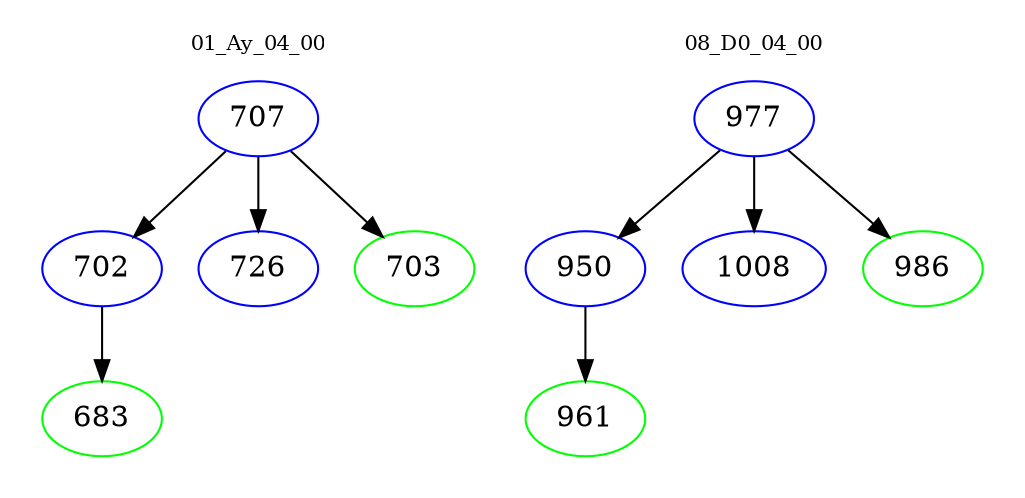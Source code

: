 digraph{
subgraph cluster_0 {
color = white
label = "01_Ay_04_00";
fontsize=10;
T0_707 [label="707", color="blue"]
T0_707 -> T0_702 [color="black"]
T0_702 [label="702", color="blue"]
T0_702 -> T0_683 [color="black"]
T0_683 [label="683", color="green"]
T0_707 -> T0_726 [color="black"]
T0_726 [label="726", color="blue"]
T0_707 -> T0_703 [color="black"]
T0_703 [label="703", color="green"]
}
subgraph cluster_1 {
color = white
label = "08_D0_04_00";
fontsize=10;
T1_977 [label="977", color="blue"]
T1_977 -> T1_950 [color="black"]
T1_950 [label="950", color="blue"]
T1_950 -> T1_961 [color="black"]
T1_961 [label="961", color="green"]
T1_977 -> T1_1008 [color="black"]
T1_1008 [label="1008", color="blue"]
T1_977 -> T1_986 [color="black"]
T1_986 [label="986", color="green"]
}
}
